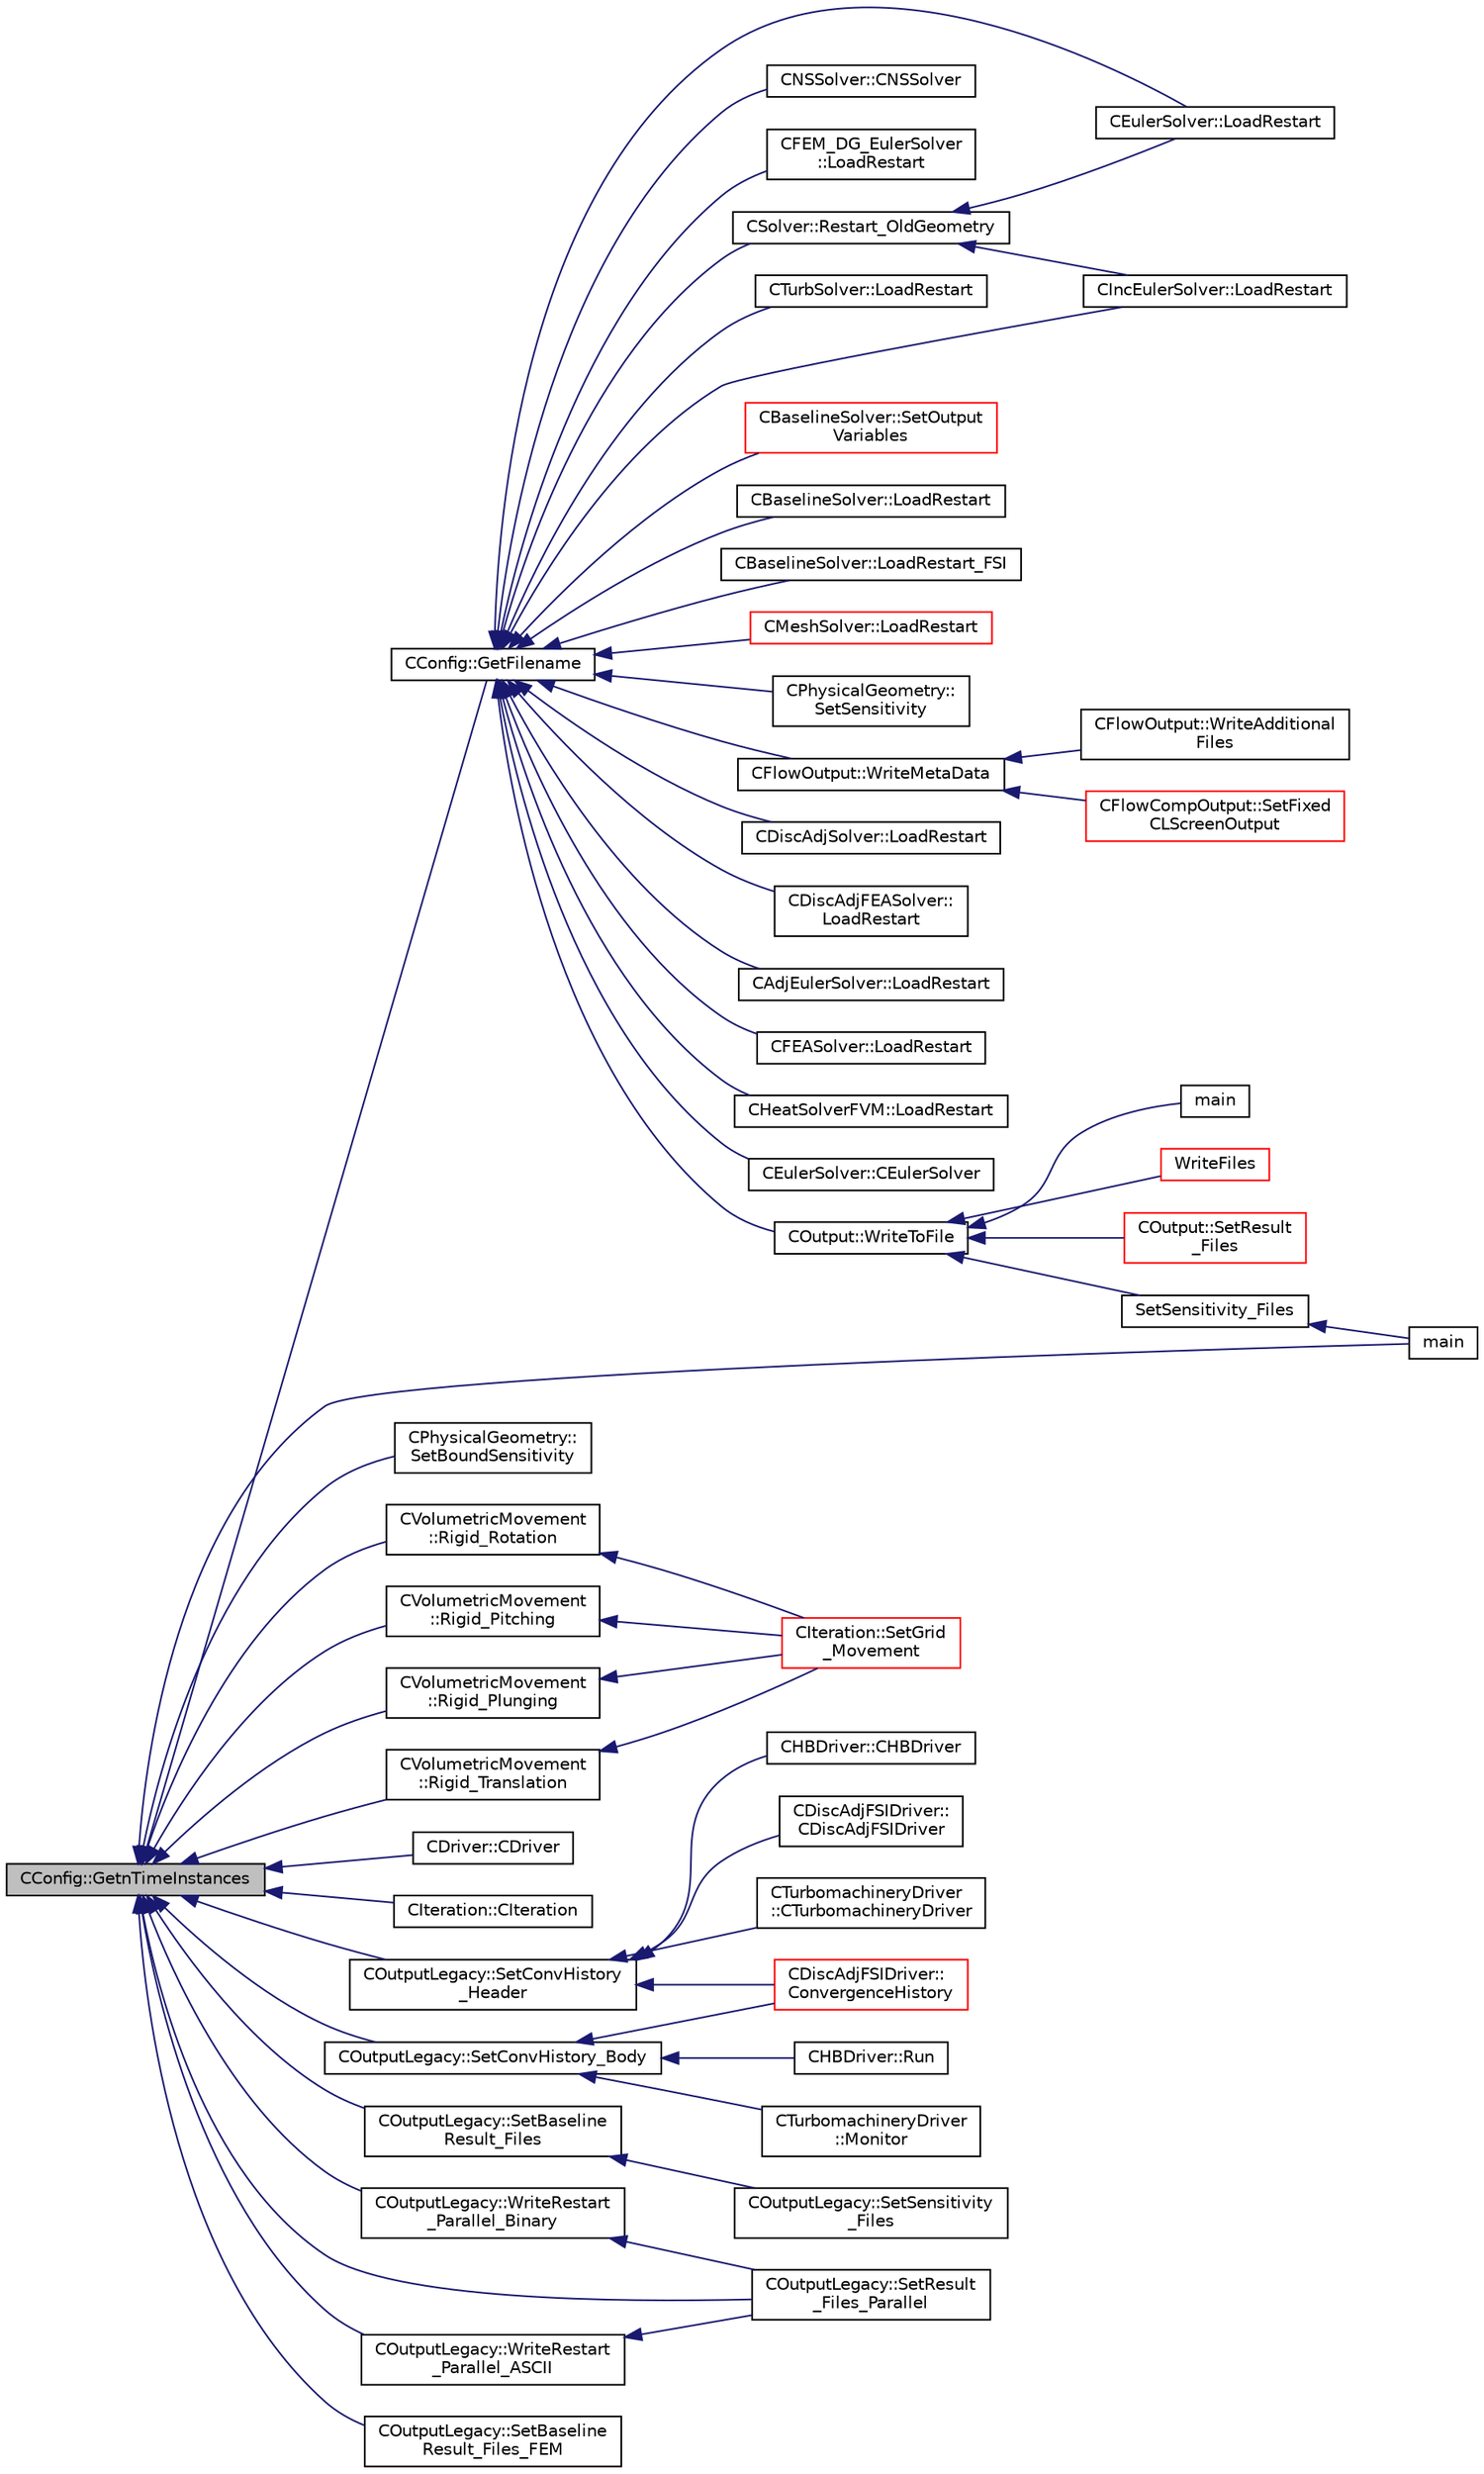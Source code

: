 digraph "CConfig::GetnTimeInstances"
{
  edge [fontname="Helvetica",fontsize="10",labelfontname="Helvetica",labelfontsize="10"];
  node [fontname="Helvetica",fontsize="10",shape=record];
  rankdir="LR";
  Node9662 [label="CConfig::GetnTimeInstances",height=0.2,width=0.4,color="black", fillcolor="grey75", style="filled", fontcolor="black"];
  Node9662 -> Node9663 [dir="back",color="midnightblue",fontsize="10",style="solid",fontname="Helvetica"];
  Node9663 [label="CConfig::GetFilename",height=0.2,width=0.4,color="black", fillcolor="white", style="filled",URL="$class_c_config.html#a71b8b08c6c1ba23c9ba1ed687bb635dc",tooltip="Add any numbers necessary to the filename (iteration number, zone ID ...) "];
  Node9663 -> Node9664 [dir="back",color="midnightblue",fontsize="10",style="solid",fontname="Helvetica"];
  Node9664 [label="CPhysicalGeometry::\lSetSensitivity",height=0.2,width=0.4,color="black", fillcolor="white", style="filled",URL="$class_c_physical_geometry.html#a01b28fa420b3d1138aa8816453202a33",tooltip="Read the sensitivity from adjoint solution file and store it. "];
  Node9663 -> Node9665 [dir="back",color="midnightblue",fontsize="10",style="solid",fontname="Helvetica"];
  Node9665 [label="CFlowOutput::WriteMetaData",height=0.2,width=0.4,color="black", fillcolor="white", style="filled",URL="$class_c_flow_output.html#a9674c1e90c9e8e3a4fac08b20d5b6ac0",tooltip="Write information to meta data file. "];
  Node9665 -> Node9666 [dir="back",color="midnightblue",fontsize="10",style="solid",fontname="Helvetica"];
  Node9666 [label="CFlowCompOutput::SetFixed\lCLScreenOutput",height=0.2,width=0.4,color="red", fillcolor="white", style="filled",URL="$class_c_flow_comp_output.html#a5f8640bafa6e69a7681c8b26e1058cf8",tooltip="Write additional output for fixed CL mode. "];
  Node9665 -> Node9668 [dir="back",color="midnightblue",fontsize="10",style="solid",fontname="Helvetica"];
  Node9668 [label="CFlowOutput::WriteAdditional\lFiles",height=0.2,width=0.4,color="black", fillcolor="white", style="filled",URL="$class_c_flow_output.html#aaac3fb7b2575967b157c306065ab1ea8",tooltip="Write any additional files defined for the current solver. "];
  Node9663 -> Node9669 [dir="back",color="midnightblue",fontsize="10",style="solid",fontname="Helvetica"];
  Node9669 [label="COutput::WriteToFile",height=0.2,width=0.4,color="black", fillcolor="white", style="filled",URL="$class_c_output.html#af8fba1a012ec9464eb70e45d0bade78a",tooltip="Allocates the appropriate file writer based on the chosen format and writes sorted data to file..."];
  Node9669 -> Node9670 [dir="back",color="midnightblue",fontsize="10",style="solid",fontname="Helvetica"];
  Node9670 [label="COutput::SetResult\l_Files",height=0.2,width=0.4,color="red", fillcolor="white", style="filled",URL="$class_c_output.html#a8cae0e94e8769f55d5865df600acbc2f",tooltip="Loop through all requested output files and write the volume output data. "];
  Node9669 -> Node9685 [dir="back",color="midnightblue",fontsize="10",style="solid",fontname="Helvetica"];
  Node9685 [label="main",height=0.2,width=0.4,color="black", fillcolor="white", style="filled",URL="$_s_u2___d_e_f_8cpp.html#a0ddf1224851353fc92bfbff6f499fa97"];
  Node9669 -> Node9686 [dir="back",color="midnightblue",fontsize="10",style="solid",fontname="Helvetica"];
  Node9686 [label="SetSensitivity_Files",height=0.2,width=0.4,color="black", fillcolor="white", style="filled",URL="$_s_u2___d_o_t_8cpp.html#a63d4fd49ad25f4916709545fb847948c",tooltip="Write the sensitivity (including mesh sensitivity) computed with the discrete adjoint method on the s..."];
  Node9686 -> Node9687 [dir="back",color="midnightblue",fontsize="10",style="solid",fontname="Helvetica"];
  Node9687 [label="main",height=0.2,width=0.4,color="black", fillcolor="white", style="filled",URL="$_s_u2___d_o_t_8cpp.html#a0ddf1224851353fc92bfbff6f499fa97"];
  Node9669 -> Node9688 [dir="back",color="midnightblue",fontsize="10",style="solid",fontname="Helvetica"];
  Node9688 [label="WriteFiles",height=0.2,width=0.4,color="red", fillcolor="white", style="filled",URL="$_s_u2___s_o_l_8cpp.html#a43305e0af849b318ce139ccf6a164626"];
  Node9663 -> Node9690 [dir="back",color="midnightblue",fontsize="10",style="solid",fontname="Helvetica"];
  Node9690 [label="CDiscAdjSolver::LoadRestart",height=0.2,width=0.4,color="black", fillcolor="white", style="filled",URL="$class_c_disc_adj_solver.html#ae9b5d31c76381f5d45884642694d9879",tooltip="Load a solution from a restart file. "];
  Node9663 -> Node9691 [dir="back",color="midnightblue",fontsize="10",style="solid",fontname="Helvetica"];
  Node9691 [label="CDiscAdjFEASolver::\lLoadRestart",height=0.2,width=0.4,color="black", fillcolor="white", style="filled",URL="$class_c_disc_adj_f_e_a_solver.html#a21c5685021d084732a1aa3d552cd9043",tooltip="Load a solution from a restart file. "];
  Node9663 -> Node9692 [dir="back",color="midnightblue",fontsize="10",style="solid",fontname="Helvetica"];
  Node9692 [label="CAdjEulerSolver::LoadRestart",height=0.2,width=0.4,color="black", fillcolor="white", style="filled",URL="$class_c_adj_euler_solver.html#acaf1ae2d6c07b492ab1eeca389881731",tooltip="Load a solution from a restart file. "];
  Node9663 -> Node9693 [dir="back",color="midnightblue",fontsize="10",style="solid",fontname="Helvetica"];
  Node9693 [label="CFEASolver::LoadRestart",height=0.2,width=0.4,color="black", fillcolor="white", style="filled",URL="$class_c_f_e_a_solver.html#a5f70ded742a6204f439628d029ac294a",tooltip="Load a solution from a restart file. "];
  Node9663 -> Node9694 [dir="back",color="midnightblue",fontsize="10",style="solid",fontname="Helvetica"];
  Node9694 [label="CHeatSolverFVM::LoadRestart",height=0.2,width=0.4,color="black", fillcolor="white", style="filled",URL="$class_c_heat_solver_f_v_m.html#a206fdd2ca3b6c1a050945a07dc38bd80",tooltip="Load a solution from a restart file. "];
  Node9663 -> Node9695 [dir="back",color="midnightblue",fontsize="10",style="solid",fontname="Helvetica"];
  Node9695 [label="CEulerSolver::CEulerSolver",height=0.2,width=0.4,color="black", fillcolor="white", style="filled",URL="$class_c_euler_solver.html#ae1e74218b4e943111b100d7ddcbd4db9"];
  Node9663 -> Node9696 [dir="back",color="midnightblue",fontsize="10",style="solid",fontname="Helvetica"];
  Node9696 [label="CEulerSolver::LoadRestart",height=0.2,width=0.4,color="black", fillcolor="white", style="filled",URL="$class_c_euler_solver.html#a463d0854ec9cfb4a277794df9329ebae",tooltip="Load a solution from a restart file. "];
  Node9663 -> Node9697 [dir="back",color="midnightblue",fontsize="10",style="solid",fontname="Helvetica"];
  Node9697 [label="CNSSolver::CNSSolver",height=0.2,width=0.4,color="black", fillcolor="white", style="filled",URL="$class_c_n_s_solver.html#a2a8ad49c42b4546696e631cf44b7788b"];
  Node9663 -> Node9698 [dir="back",color="midnightblue",fontsize="10",style="solid",fontname="Helvetica"];
  Node9698 [label="CFEM_DG_EulerSolver\l::LoadRestart",height=0.2,width=0.4,color="black", fillcolor="white", style="filled",URL="$class_c_f_e_m___d_g___euler_solver.html#aa7f0f59d70754d0b2abb8face8f8398d",tooltip="Load a solution from a restart file. "];
  Node9663 -> Node9699 [dir="back",color="midnightblue",fontsize="10",style="solid",fontname="Helvetica"];
  Node9699 [label="CIncEulerSolver::LoadRestart",height=0.2,width=0.4,color="black", fillcolor="white", style="filled",URL="$class_c_inc_euler_solver.html#aa4c572590c60bbc0f3db269eb55ea12f",tooltip="Load a solution from a restart file. "];
  Node9663 -> Node9700 [dir="back",color="midnightblue",fontsize="10",style="solid",fontname="Helvetica"];
  Node9700 [label="CTurbSolver::LoadRestart",height=0.2,width=0.4,color="black", fillcolor="white", style="filled",URL="$class_c_turb_solver.html#a943c5037261d947714a8767bc77b7103",tooltip="Load a solution from a restart file. "];
  Node9663 -> Node9701 [dir="back",color="midnightblue",fontsize="10",style="solid",fontname="Helvetica"];
  Node9701 [label="CSolver::Restart_OldGeometry",height=0.2,width=0.4,color="black", fillcolor="white", style="filled",URL="$class_c_solver.html#a5a2c57500290322ac02752f98fa1f163",tooltip="Load the geometries at the previous time states n and nM1. "];
  Node9701 -> Node9696 [dir="back",color="midnightblue",fontsize="10",style="solid",fontname="Helvetica"];
  Node9701 -> Node9699 [dir="back",color="midnightblue",fontsize="10",style="solid",fontname="Helvetica"];
  Node9663 -> Node9702 [dir="back",color="midnightblue",fontsize="10",style="solid",fontname="Helvetica"];
  Node9702 [label="CBaselineSolver::SetOutput\lVariables",height=0.2,width=0.4,color="red", fillcolor="white", style="filled",URL="$class_c_baseline_solver.html#ab8e4b1b71d637dd0adee324d4a7a6315",tooltip="Set the number of variables and string names from the restart file. "];
  Node9663 -> Node9704 [dir="back",color="midnightblue",fontsize="10",style="solid",fontname="Helvetica"];
  Node9704 [label="CBaselineSolver::LoadRestart",height=0.2,width=0.4,color="black", fillcolor="white", style="filled",URL="$class_c_baseline_solver.html#acb5f7a5211dcf8ba4337e9b251024553",tooltip="Load a solution from a restart file. "];
  Node9663 -> Node9705 [dir="back",color="midnightblue",fontsize="10",style="solid",fontname="Helvetica"];
  Node9705 [label="CBaselineSolver::LoadRestart_FSI",height=0.2,width=0.4,color="black", fillcolor="white", style="filled",URL="$class_c_baseline_solver.html#a548bcd96c3163a46e4cdf6a041818d2a",tooltip="Load a FSI solution from a restart file. "];
  Node9663 -> Node9706 [dir="back",color="midnightblue",fontsize="10",style="solid",fontname="Helvetica"];
  Node9706 [label="CMeshSolver::LoadRestart",height=0.2,width=0.4,color="red", fillcolor="white", style="filled",URL="$class_c_mesh_solver.html#a158c64de91317d7570e7192493fe0a19",tooltip="Load a solution from a restart file. "];
  Node9662 -> Node9708 [dir="back",color="midnightblue",fontsize="10",style="solid",fontname="Helvetica"];
  Node9708 [label="CPhysicalGeometry::\lSetBoundSensitivity",height=0.2,width=0.4,color="black", fillcolor="white", style="filled",URL="$class_c_physical_geometry.html#abc5f9291c48e1ae4532f2b1b18888ef0",tooltip="Read the sensitivity from an input file. "];
  Node9662 -> Node9709 [dir="back",color="midnightblue",fontsize="10",style="solid",fontname="Helvetica"];
  Node9709 [label="CVolumetricMovement\l::Rigid_Rotation",height=0.2,width=0.4,color="black", fillcolor="white", style="filled",URL="$class_c_volumetric_movement.html#a316597f05a787ca1b683aba66214110b",tooltip="Unsteady grid movement using rigid mesh rotation. "];
  Node9709 -> Node9710 [dir="back",color="midnightblue",fontsize="10",style="solid",fontname="Helvetica"];
  Node9710 [label="CIteration::SetGrid\l_Movement",height=0.2,width=0.4,color="red", fillcolor="white", style="filled",URL="$class_c_iteration.html#a7b36785762f6b0c214569b185b858b6c",tooltip="Updates the positions and grid velocities for dynamic meshes between physical time steps..."];
  Node9662 -> Node9729 [dir="back",color="midnightblue",fontsize="10",style="solid",fontname="Helvetica"];
  Node9729 [label="CVolumetricMovement\l::Rigid_Pitching",height=0.2,width=0.4,color="black", fillcolor="white", style="filled",URL="$class_c_volumetric_movement.html#a9806afa50b53c60376844053db15420c",tooltip="Unsteady pitching grid movement using rigid mesh motion. "];
  Node9729 -> Node9710 [dir="back",color="midnightblue",fontsize="10",style="solid",fontname="Helvetica"];
  Node9662 -> Node9730 [dir="back",color="midnightblue",fontsize="10",style="solid",fontname="Helvetica"];
  Node9730 [label="CVolumetricMovement\l::Rigid_Plunging",height=0.2,width=0.4,color="black", fillcolor="white", style="filled",URL="$class_c_volumetric_movement.html#a886e5096f246aec19af2b98bad3e39b2",tooltip="Unsteady plunging grid movement using rigid mesh motion. "];
  Node9730 -> Node9710 [dir="back",color="midnightblue",fontsize="10",style="solid",fontname="Helvetica"];
  Node9662 -> Node9731 [dir="back",color="midnightblue",fontsize="10",style="solid",fontname="Helvetica"];
  Node9731 [label="CVolumetricMovement\l::Rigid_Translation",height=0.2,width=0.4,color="black", fillcolor="white", style="filled",URL="$class_c_volumetric_movement.html#a00368e3044dd07d74e1fafdc11980644",tooltip="Unsteady translational grid movement using rigid mesh motion. "];
  Node9731 -> Node9710 [dir="back",color="midnightblue",fontsize="10",style="solid",fontname="Helvetica"];
  Node9662 -> Node9712 [dir="back",color="midnightblue",fontsize="10",style="solid",fontname="Helvetica"];
  Node9712 [label="CDriver::CDriver",height=0.2,width=0.4,color="black", fillcolor="white", style="filled",URL="$class_c_driver.html#a3fca4a013a6efa9bbb38fe78a86b5f3d",tooltip="Constructor of the class. "];
  Node9662 -> Node9732 [dir="back",color="midnightblue",fontsize="10",style="solid",fontname="Helvetica"];
  Node9732 [label="CIteration::CIteration",height=0.2,width=0.4,color="black", fillcolor="white", style="filled",URL="$class_c_iteration.html#a39be84a1ff56f5daa37f17de0ce73b03",tooltip="Constructor of the class. "];
  Node9662 -> Node9733 [dir="back",color="midnightblue",fontsize="10",style="solid",fontname="Helvetica"];
  Node9733 [label="COutputLegacy::SetConvHistory\l_Header",height=0.2,width=0.4,color="black", fillcolor="white", style="filled",URL="$class_c_output_legacy.html#a18b50c074872fff05e5be4022c4a54de",tooltip="Write the header of the history file. "];
  Node9733 -> Node9734 [dir="back",color="midnightblue",fontsize="10",style="solid",fontname="Helvetica"];
  Node9734 [label="CTurbomachineryDriver\l::CTurbomachineryDriver",height=0.2,width=0.4,color="black", fillcolor="white", style="filled",URL="$class_c_turbomachinery_driver.html#a69e22449283c30291cabc99eaad62e63",tooltip="Constructor of the class. "];
  Node9733 -> Node9735 [dir="back",color="midnightblue",fontsize="10",style="solid",fontname="Helvetica"];
  Node9735 [label="CHBDriver::CHBDriver",height=0.2,width=0.4,color="black", fillcolor="white", style="filled",URL="$class_c_h_b_driver.html#a270d371133771fdd74e613712ef07797",tooltip="Constructor of the class. "];
  Node9733 -> Node9736 [dir="back",color="midnightblue",fontsize="10",style="solid",fontname="Helvetica"];
  Node9736 [label="CDiscAdjFSIDriver::\lCDiscAdjFSIDriver",height=0.2,width=0.4,color="black", fillcolor="white", style="filled",URL="$class_c_disc_adj_f_s_i_driver.html#a8344e360dcd6fdc913a79364d809f9b3",tooltip="Constructor of the class. "];
  Node9733 -> Node9737 [dir="back",color="midnightblue",fontsize="10",style="solid",fontname="Helvetica"];
  Node9737 [label="CDiscAdjFSIDriver::\lConvergenceHistory",height=0.2,width=0.4,color="red", fillcolor="white", style="filled",URL="$class_c_disc_adj_f_s_i_driver.html#a139dfa2442613879f2b15f28a09c2bd5",tooltip="Output the convergence history. "];
  Node9662 -> Node9738 [dir="back",color="midnightblue",fontsize="10",style="solid",fontname="Helvetica"];
  Node9738 [label="COutputLegacy::SetConvHistory_Body",height=0.2,width=0.4,color="black", fillcolor="white", style="filled",URL="$class_c_output_legacy.html#a217cc0d778a3828499189a9debee47c6",tooltip="Write the history file and the convergence on the screen for serial computations. ..."];
  Node9738 -> Node9739 [dir="back",color="midnightblue",fontsize="10",style="solid",fontname="Helvetica"];
  Node9739 [label="CTurbomachineryDriver\l::Monitor",height=0.2,width=0.4,color="black", fillcolor="white", style="filled",URL="$class_c_turbomachinery_driver.html#a41d7b50bbacef68eb5436293ebb2da4f",tooltip="Monitor the computation. "];
  Node9738 -> Node9740 [dir="back",color="midnightblue",fontsize="10",style="solid",fontname="Helvetica"];
  Node9740 [label="CHBDriver::Run",height=0.2,width=0.4,color="black", fillcolor="white", style="filled",URL="$class_c_h_b_driver.html#a98c0448a8e0404845ee54e25b62eaea9",tooltip="Run a single iteration of a Harmonic Balance problem. "];
  Node9738 -> Node9737 [dir="back",color="midnightblue",fontsize="10",style="solid",fontname="Helvetica"];
  Node9662 -> Node9741 [dir="back",color="midnightblue",fontsize="10",style="solid",fontname="Helvetica"];
  Node9741 [label="COutputLegacy::SetBaseline\lResult_Files",height=0.2,width=0.4,color="black", fillcolor="white", style="filled",URL="$class_c_output_legacy.html#aa494f988736bb5a657fcaf9b8e0c2e85",tooltip="Writes and organizes the all the output files, except the history one, for serial computations..."];
  Node9741 -> Node9742 [dir="back",color="midnightblue",fontsize="10",style="solid",fontname="Helvetica"];
  Node9742 [label="COutputLegacy::SetSensitivity\l_Files",height=0.2,width=0.4,color="black", fillcolor="white", style="filled",URL="$class_c_output_legacy.html#ab6d1b1d7a16dc1538914c2ca98e2fea7",tooltip="Write the sensitivity (including mesh sensitivity) computed with the discrete adjoint method on the s..."];
  Node9662 -> Node9743 [dir="back",color="midnightblue",fontsize="10",style="solid",fontname="Helvetica"];
  Node9743 [label="COutputLegacy::SetResult\l_Files_Parallel",height=0.2,width=0.4,color="black", fillcolor="white", style="filled",URL="$class_c_output_legacy.html#a9e7832982d8237df4df455b027fd203b",tooltip="Writes and organizes the all the output files, except the history one, for parallel computations..."];
  Node9662 -> Node9744 [dir="back",color="midnightblue",fontsize="10",style="solid",fontname="Helvetica"];
  Node9744 [label="COutputLegacy::WriteRestart\l_Parallel_ASCII",height=0.2,width=0.4,color="black", fillcolor="white", style="filled",URL="$class_c_output_legacy.html#a6511b32d9b2fd3198c1de49256469fa0",tooltip="Write a native SU2 restart file (ASCII) in parallel. "];
  Node9744 -> Node9743 [dir="back",color="midnightblue",fontsize="10",style="solid",fontname="Helvetica"];
  Node9662 -> Node9745 [dir="back",color="midnightblue",fontsize="10",style="solid",fontname="Helvetica"];
  Node9745 [label="COutputLegacy::WriteRestart\l_Parallel_Binary",height=0.2,width=0.4,color="black", fillcolor="white", style="filled",URL="$class_c_output_legacy.html#a7bfa3a24fa48b0771e55199bf7ad7145",tooltip="Write a native SU2 restart file (binary) in parallel. "];
  Node9745 -> Node9743 [dir="back",color="midnightblue",fontsize="10",style="solid",fontname="Helvetica"];
  Node9662 -> Node9746 [dir="back",color="midnightblue",fontsize="10",style="solid",fontname="Helvetica"];
  Node9746 [label="COutputLegacy::SetBaseline\lResult_Files_FEM",height=0.2,width=0.4,color="black", fillcolor="white", style="filled",URL="$class_c_output_legacy.html#a46c1054bac8c154e4f3464cc1913e06f",tooltip="Writes and organizes the all the output files, except the history one, for DG-FEM simulations (SU2_SO..."];
  Node9662 -> Node9687 [dir="back",color="midnightblue",fontsize="10",style="solid",fontname="Helvetica"];
}
